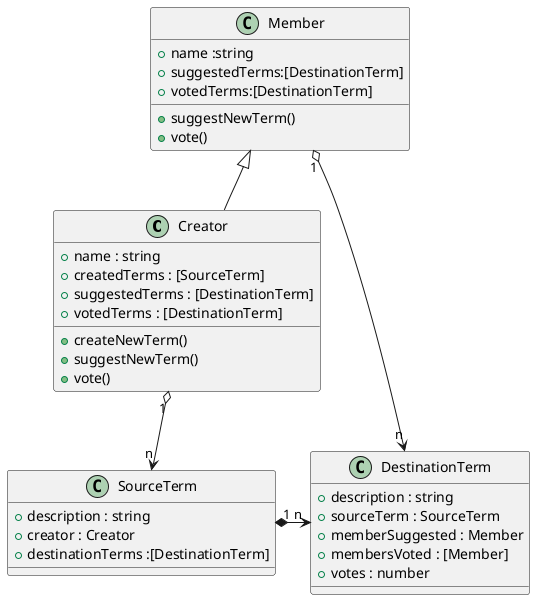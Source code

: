 @startuml "TechSöz Class Diagram"

class Creator{
    + name : string
    + createdTerms : [SourceTerm]
    + suggestedTerms : [DestinationTerm]
    + votedTerms : [DestinationTerm]
    + createNewTerm()
    + suggestNewTerm()
    + vote()
}

class Member{
    + name :string
    + suggestedTerms:[DestinationTerm]
    + votedTerms:[DestinationTerm]
    + suggestNewTerm()
    + vote()
}

class SourceTerm{
    + description : string
    + creator : Creator
    + destinationTerms :[DestinationTerm]
}

class DestinationTerm{
    + description : string
    + sourceTerm : SourceTerm
    + memberSuggested : Member
    + membersVoted : [Member]
    + votes : number
}

Creator -up-|> Member
Creator "1" o--> "n" SourceTerm
Member "1" o--> "n" DestinationTerm
SourceTerm "1" *-right-> "n" DestinationTerm
 
@enduml